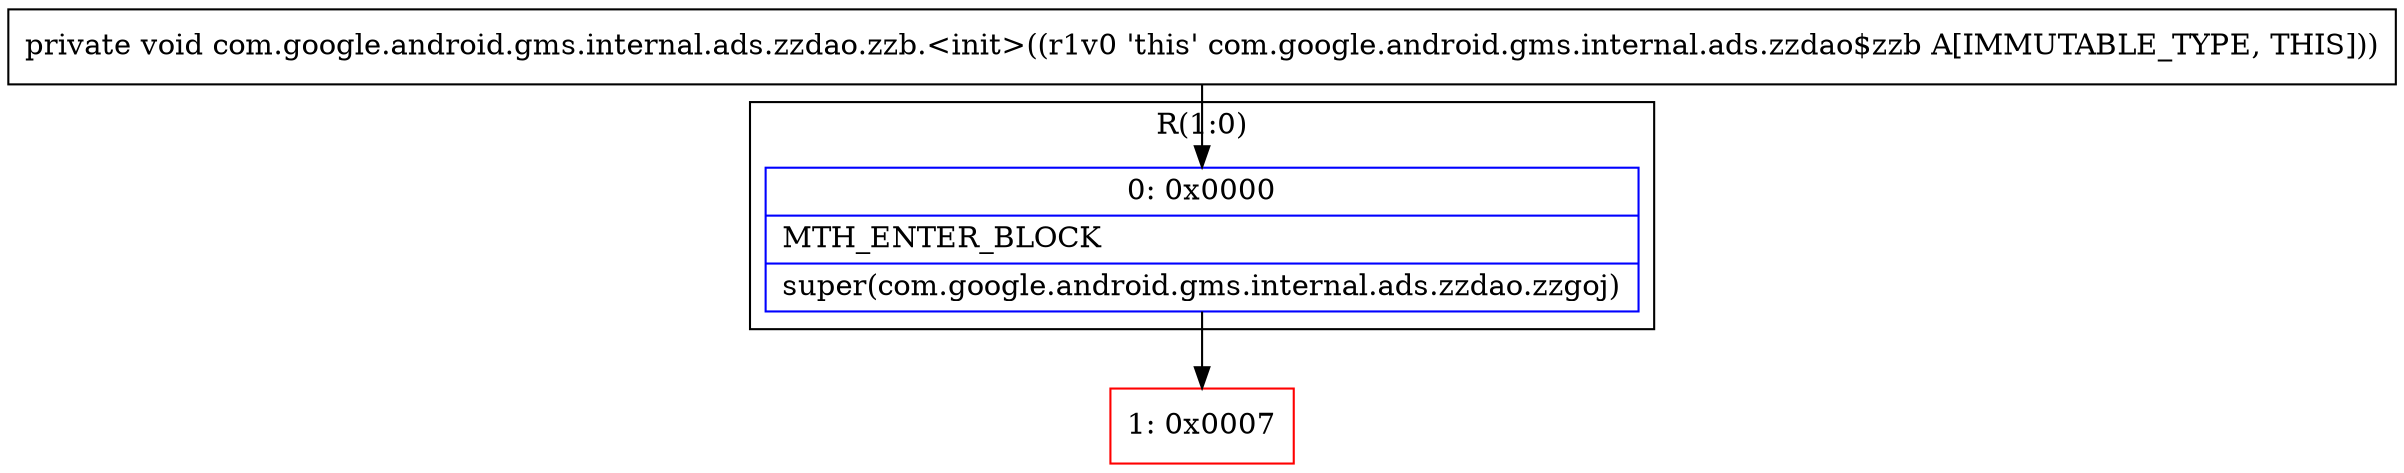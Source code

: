 digraph "CFG forcom.google.android.gms.internal.ads.zzdao.zzb.\<init\>()V" {
subgraph cluster_Region_196085044 {
label = "R(1:0)";
node [shape=record,color=blue];
Node_0 [shape=record,label="{0\:\ 0x0000|MTH_ENTER_BLOCK\l|super(com.google.android.gms.internal.ads.zzdao.zzgoj)\l}"];
}
Node_1 [shape=record,color=red,label="{1\:\ 0x0007}"];
MethodNode[shape=record,label="{private void com.google.android.gms.internal.ads.zzdao.zzb.\<init\>((r1v0 'this' com.google.android.gms.internal.ads.zzdao$zzb A[IMMUTABLE_TYPE, THIS])) }"];
MethodNode -> Node_0;
Node_0 -> Node_1;
}

